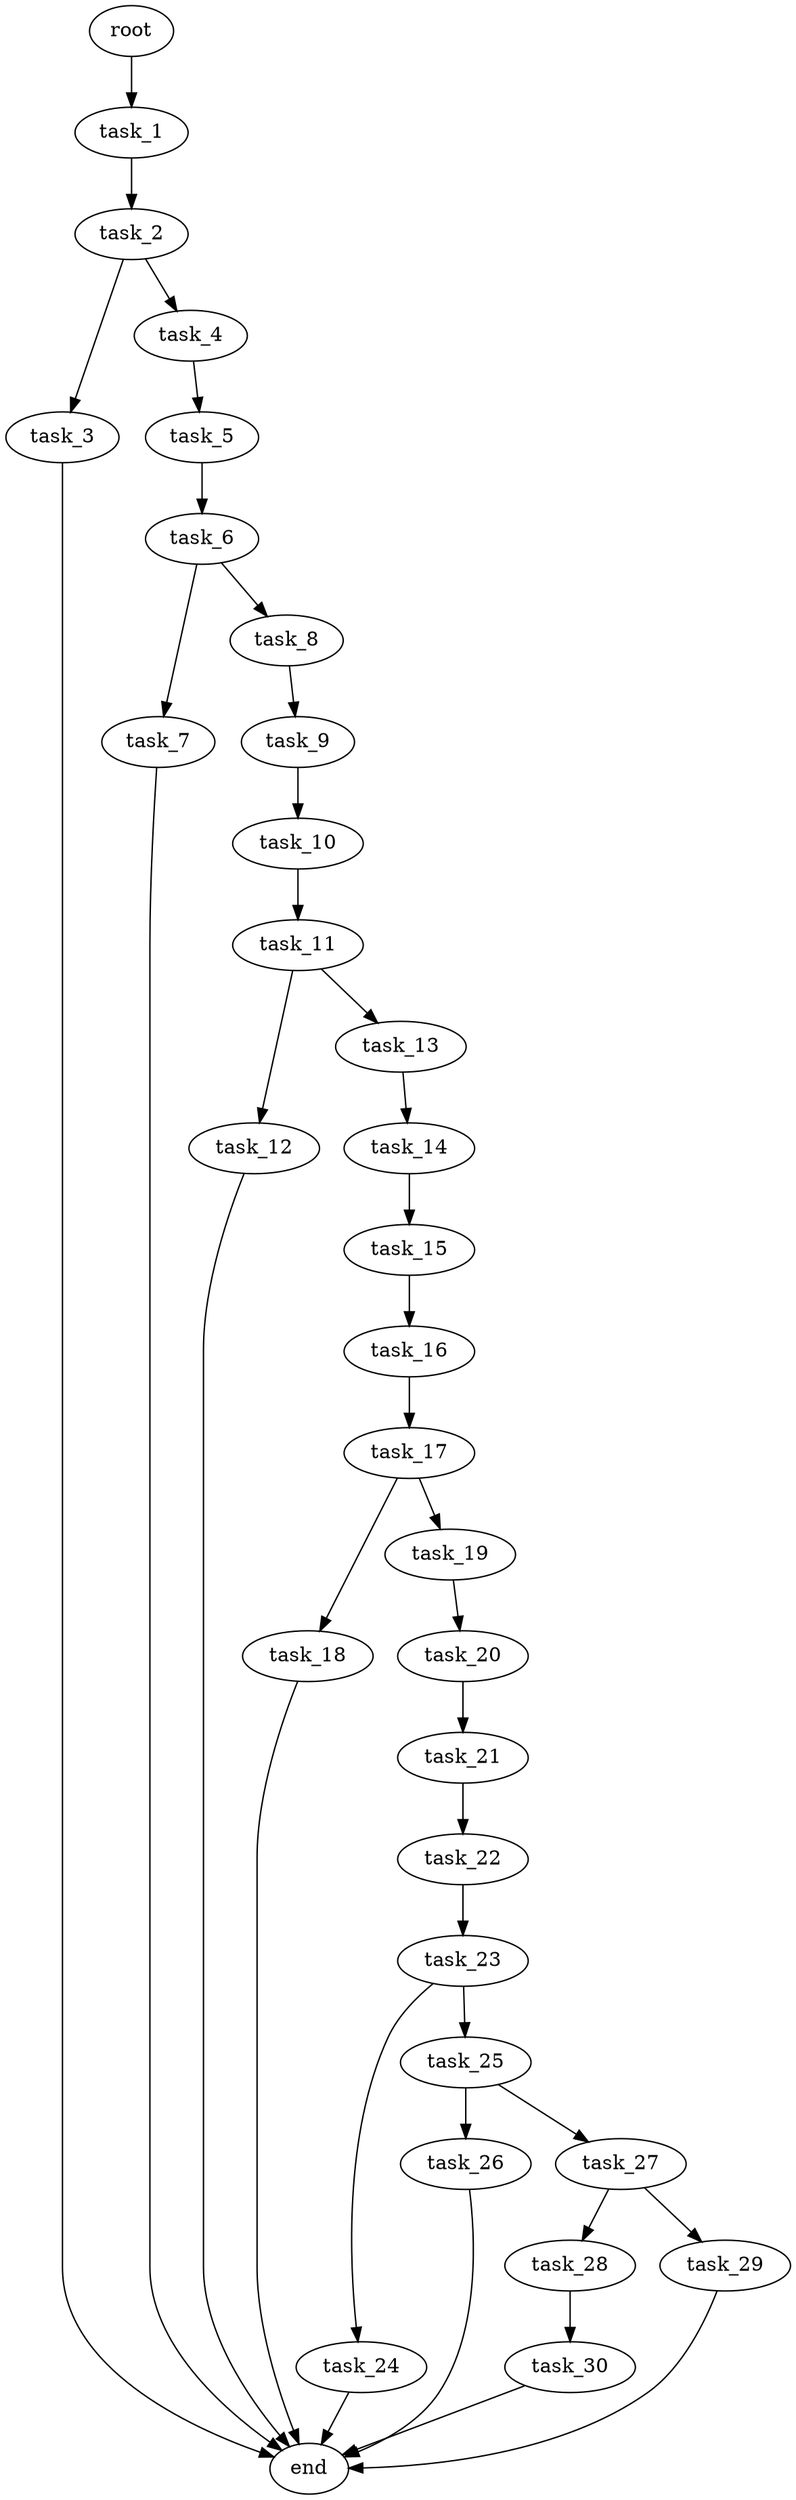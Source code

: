 digraph G {
  root [size="0.000000e+00"];
  task_1 [size="3.343691e+10"];
  task_2 [size="2.504844e+10"];
  task_3 [size="1.079299e+10"];
  task_4 [size="2.384354e+10"];
  task_5 [size="3.408679e+10"];
  task_6 [size="5.452742e+09"];
  task_7 [size="3.336551e+10"];
  task_8 [size="7.941317e+10"];
  task_9 [size="9.435532e+10"];
  task_10 [size="7.757719e+10"];
  task_11 [size="6.196046e+10"];
  task_12 [size="7.641222e+10"];
  task_13 [size="6.253862e+10"];
  task_14 [size="5.789766e+10"];
  task_15 [size="8.562615e+09"];
  task_16 [size="6.078088e+09"];
  task_17 [size="3.344034e+09"];
  task_18 [size="3.133481e+10"];
  task_19 [size="8.477074e+10"];
  task_20 [size="6.512172e+09"];
  task_21 [size="1.276230e+10"];
  task_22 [size="9.191239e+10"];
  task_23 [size="4.419742e+10"];
  task_24 [size="3.015409e+10"];
  task_25 [size="6.262226e+10"];
  task_26 [size="6.588368e+09"];
  task_27 [size="6.775967e+10"];
  task_28 [size="5.593021e+10"];
  task_29 [size="2.949873e+10"];
  task_30 [size="3.815173e+10"];
  end [size="0.000000e+00"];

  root -> task_1 [size="1.000000e-12"];
  task_1 -> task_2 [size="2.504844e+08"];
  task_2 -> task_3 [size="1.079299e+08"];
  task_2 -> task_4 [size="2.384354e+08"];
  task_3 -> end [size="1.000000e-12"];
  task_4 -> task_5 [size="3.408679e+08"];
  task_5 -> task_6 [size="5.452742e+07"];
  task_6 -> task_7 [size="3.336551e+08"];
  task_6 -> task_8 [size="7.941317e+08"];
  task_7 -> end [size="1.000000e-12"];
  task_8 -> task_9 [size="9.435532e+08"];
  task_9 -> task_10 [size="7.757719e+08"];
  task_10 -> task_11 [size="6.196046e+08"];
  task_11 -> task_12 [size="7.641222e+08"];
  task_11 -> task_13 [size="6.253862e+08"];
  task_12 -> end [size="1.000000e-12"];
  task_13 -> task_14 [size="5.789766e+08"];
  task_14 -> task_15 [size="8.562615e+07"];
  task_15 -> task_16 [size="6.078088e+07"];
  task_16 -> task_17 [size="3.344034e+07"];
  task_17 -> task_18 [size="3.133481e+08"];
  task_17 -> task_19 [size="8.477074e+08"];
  task_18 -> end [size="1.000000e-12"];
  task_19 -> task_20 [size="6.512172e+07"];
  task_20 -> task_21 [size="1.276230e+08"];
  task_21 -> task_22 [size="9.191239e+08"];
  task_22 -> task_23 [size="4.419742e+08"];
  task_23 -> task_24 [size="3.015409e+08"];
  task_23 -> task_25 [size="6.262226e+08"];
  task_24 -> end [size="1.000000e-12"];
  task_25 -> task_26 [size="6.588368e+07"];
  task_25 -> task_27 [size="6.775967e+08"];
  task_26 -> end [size="1.000000e-12"];
  task_27 -> task_28 [size="5.593021e+08"];
  task_27 -> task_29 [size="2.949873e+08"];
  task_28 -> task_30 [size="3.815173e+08"];
  task_29 -> end [size="1.000000e-12"];
  task_30 -> end [size="1.000000e-12"];
}
